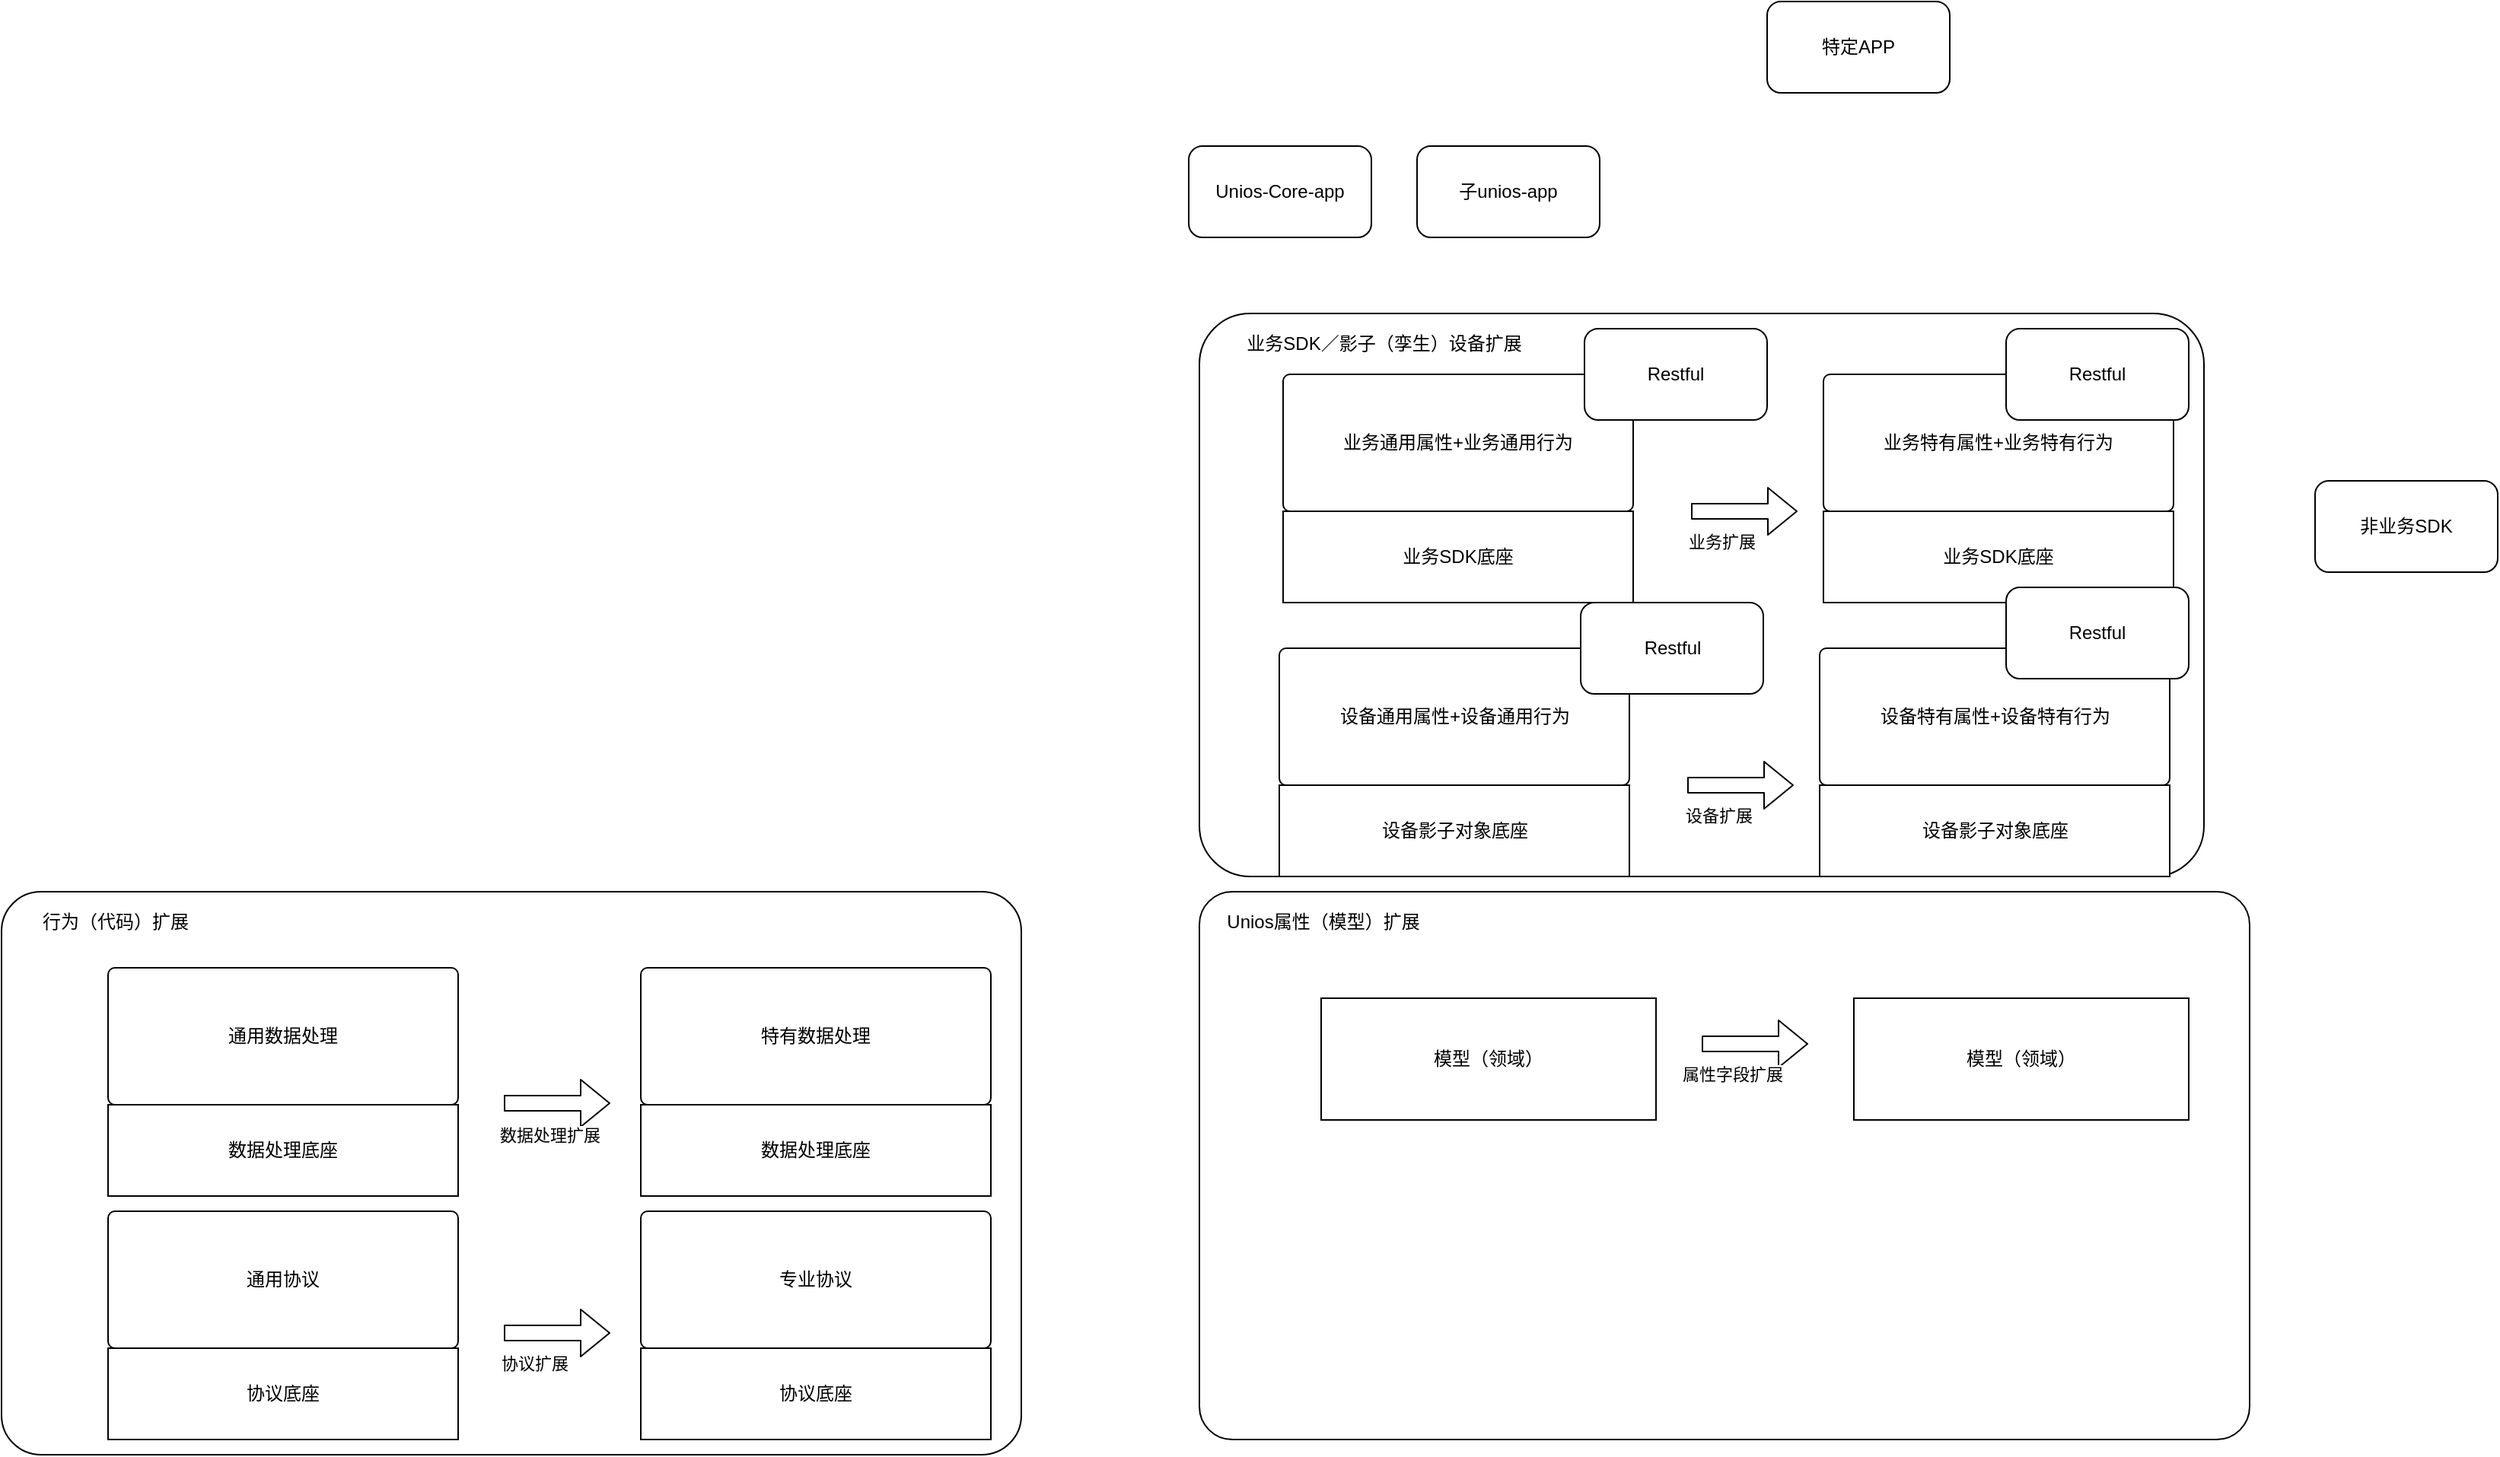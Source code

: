 <mxfile version="13.6.2" type="github">
  <diagram id="PhEEJEA-2G6-cMnCDy3O" name="扩展点二级视图">
    <mxGraphModel dx="1123" dy="1849" grid="1" gridSize="10" guides="1" tooltips="1" connect="1" arrows="1" fold="1" page="1" pageScale="1" pageWidth="827" pageHeight="1169" math="0" shadow="0">
      <root>
        <mxCell id="0" />
        <mxCell id="1" parent="0" />
        <mxCell id="Z61GNd5gtoBHjjhybAT_-15" value="" style="rounded=1;whiteSpace=wrap;html=1;arcSize=7;" parent="1" vertex="1">
          <mxGeometry x="40" y="-60" width="670" height="370" as="geometry" />
        </mxCell>
        <mxCell id="GQ6SVCmRq15Q8ivaFo8d-1" value="通用协议" style="rounded=1;whiteSpace=wrap;html=1;arcSize=5;" parent="1" vertex="1">
          <mxGeometry x="110" y="150" width="230" height="90" as="geometry" />
        </mxCell>
        <mxCell id="Z61GNd5gtoBHjjhybAT_-2" value="" style="shape=flexArrow;endArrow=classic;html=1;" parent="1" edge="1">
          <mxGeometry width="50" height="50" relative="1" as="geometry">
            <mxPoint x="370" y="230" as="sourcePoint" />
            <mxPoint x="440" y="230" as="targetPoint" />
          </mxGeometry>
        </mxCell>
        <mxCell id="Z61GNd5gtoBHjjhybAT_-13" value="协议扩展" style="edgeLabel;html=1;align=center;verticalAlign=middle;resizable=0;points=[];" parent="Z61GNd5gtoBHjjhybAT_-2" vertex="1" connectable="0">
          <mxGeometry x="0.2" y="4" relative="1" as="geometry">
            <mxPoint x="-22" y="24" as="offset" />
          </mxGeometry>
        </mxCell>
        <mxCell id="Z61GNd5gtoBHjjhybAT_-4" value="协议底座" style="rounded=0;whiteSpace=wrap;html=1;" parent="1" vertex="1">
          <mxGeometry x="110" y="240" width="230" height="60" as="geometry" />
        </mxCell>
        <mxCell id="Z61GNd5gtoBHjjhybAT_-6" value="专业协议" style="rounded=1;whiteSpace=wrap;html=1;arcSize=5;" parent="1" vertex="1">
          <mxGeometry x="460" y="150" width="230" height="90" as="geometry" />
        </mxCell>
        <mxCell id="Z61GNd5gtoBHjjhybAT_-7" value="协议底座" style="rounded=0;whiteSpace=wrap;html=1;" parent="1" vertex="1">
          <mxGeometry x="460" y="240" width="230" height="60" as="geometry" />
        </mxCell>
        <mxCell id="Z61GNd5gtoBHjjhybAT_-8" value="通用数据处理" style="rounded=1;whiteSpace=wrap;html=1;arcSize=5;" parent="1" vertex="1">
          <mxGeometry x="110" y="-10" width="230" height="90" as="geometry" />
        </mxCell>
        <mxCell id="Z61GNd5gtoBHjjhybAT_-9" value="数据处理底座" style="rounded=0;whiteSpace=wrap;html=1;" parent="1" vertex="1">
          <mxGeometry x="110" y="80" width="230" height="60" as="geometry" />
        </mxCell>
        <mxCell id="Z61GNd5gtoBHjjhybAT_-10" value="特有数据处理" style="rounded=1;whiteSpace=wrap;html=1;arcSize=5;" parent="1" vertex="1">
          <mxGeometry x="460" y="-10" width="230" height="90" as="geometry" />
        </mxCell>
        <mxCell id="Z61GNd5gtoBHjjhybAT_-11" value="数据处理底座" style="rounded=0;whiteSpace=wrap;html=1;" parent="1" vertex="1">
          <mxGeometry x="460" y="80" width="230" height="60" as="geometry" />
        </mxCell>
        <mxCell id="Z61GNd5gtoBHjjhybAT_-12" value="" style="shape=flexArrow;endArrow=classic;html=1;" parent="1" edge="1">
          <mxGeometry width="50" height="50" relative="1" as="geometry">
            <mxPoint x="370" y="79" as="sourcePoint" />
            <mxPoint x="440" y="79" as="targetPoint" />
          </mxGeometry>
        </mxCell>
        <mxCell id="Z61GNd5gtoBHjjhybAT_-14" value="数据处理扩展" style="edgeLabel;html=1;align=center;verticalAlign=middle;resizable=0;points=[];" parent="Z61GNd5gtoBHjjhybAT_-12" vertex="1" connectable="0">
          <mxGeometry x="0.086" relative="1" as="geometry">
            <mxPoint x="-8" y="21" as="offset" />
          </mxGeometry>
        </mxCell>
        <mxCell id="Z61GNd5gtoBHjjhybAT_-16" value="行为（代码）扩展" style="text;html=1;strokeColor=none;fillColor=none;align=center;verticalAlign=middle;whiteSpace=wrap;rounded=0;" parent="1" vertex="1">
          <mxGeometry x="50" y="-50" width="130" height="20" as="geometry" />
        </mxCell>
        <mxCell id="Z61GNd5gtoBHjjhybAT_-17" value="" style="rounded=1;whiteSpace=wrap;html=1;arcSize=6;" parent="1" vertex="1">
          <mxGeometry x="827" y="-60" width="690" height="360" as="geometry" />
        </mxCell>
        <mxCell id="Z61GNd5gtoBHjjhybAT_-19" value="模型（领域）" style="rounded=0;whiteSpace=wrap;html=1;" parent="1" vertex="1">
          <mxGeometry x="907" y="10" width="220" height="80" as="geometry" />
        </mxCell>
        <mxCell id="Z61GNd5gtoBHjjhybAT_-20" value="模型（领域）" style="rounded=0;whiteSpace=wrap;html=1;" parent="1" vertex="1">
          <mxGeometry x="1257" y="10" width="220" height="80" as="geometry" />
        </mxCell>
        <mxCell id="Z61GNd5gtoBHjjhybAT_-23" value="" style="shape=flexArrow;endArrow=classic;html=1;" parent="1" edge="1">
          <mxGeometry width="50" height="50" relative="1" as="geometry">
            <mxPoint x="1157" y="40" as="sourcePoint" />
            <mxPoint x="1227" y="40" as="targetPoint" />
          </mxGeometry>
        </mxCell>
        <mxCell id="Z61GNd5gtoBHjjhybAT_-24" value="属性字段扩展" style="edgeLabel;html=1;align=center;verticalAlign=middle;resizable=0;points=[];" parent="Z61GNd5gtoBHjjhybAT_-23" vertex="1" connectable="0">
          <mxGeometry x="0.2" y="4" relative="1" as="geometry">
            <mxPoint x="-22" y="24" as="offset" />
          </mxGeometry>
        </mxCell>
        <mxCell id="Z61GNd5gtoBHjjhybAT_-25" value="Unios属性（模型）扩展" style="text;html=1;strokeColor=none;fillColor=none;align=center;verticalAlign=middle;whiteSpace=wrap;rounded=0;" parent="1" vertex="1">
          <mxGeometry x="837" y="-50" width="143" height="20" as="geometry" />
        </mxCell>
        <mxCell id="Z61GNd5gtoBHjjhybAT_-29" value="" style="rounded=1;whiteSpace=wrap;html=1;arcSize=9;" parent="1" vertex="1">
          <mxGeometry x="827" y="-440" width="660" height="370" as="geometry" />
        </mxCell>
        <mxCell id="Z61GNd5gtoBHjjhybAT_-31" value="业务SDK／影子（孪生）设备扩展" style="text;html=1;strokeColor=none;fillColor=none;align=center;verticalAlign=middle;whiteSpace=wrap;rounded=0;" parent="1" vertex="1">
          <mxGeometry x="847" y="-430" width="203" height="20" as="geometry" />
        </mxCell>
        <mxCell id="6fiUUjPSepoLGfJAcD25-1" value="业务通用属性+业务通用行为" style="rounded=1;whiteSpace=wrap;html=1;arcSize=5;" vertex="1" parent="1">
          <mxGeometry x="882" y="-400" width="230" height="90" as="geometry" />
        </mxCell>
        <mxCell id="6fiUUjPSepoLGfJAcD25-2" value="业务SDK底座" style="rounded=0;whiteSpace=wrap;html=1;" vertex="1" parent="1">
          <mxGeometry x="882" y="-310" width="230" height="60" as="geometry" />
        </mxCell>
        <mxCell id="6fiUUjPSepoLGfJAcD25-3" value="业务特有属性+业务特有行为" style="rounded=1;whiteSpace=wrap;html=1;arcSize=5;" vertex="1" parent="1">
          <mxGeometry x="1237" y="-400" width="230" height="90" as="geometry" />
        </mxCell>
        <mxCell id="6fiUUjPSepoLGfJAcD25-4" value="业务SDK底座" style="rounded=0;whiteSpace=wrap;html=1;" vertex="1" parent="1">
          <mxGeometry x="1237" y="-310" width="230" height="60" as="geometry" />
        </mxCell>
        <mxCell id="6fiUUjPSepoLGfJAcD25-5" value="非业务SDK" style="rounded=1;whiteSpace=wrap;html=1;" vertex="1" parent="1">
          <mxGeometry x="1560" y="-330" width="120" height="60" as="geometry" />
        </mxCell>
        <mxCell id="6fiUUjPSepoLGfJAcD25-6" value="Unios-Core-app" style="rounded=1;whiteSpace=wrap;html=1;" vertex="1" parent="1">
          <mxGeometry x="820" y="-550" width="120" height="60" as="geometry" />
        </mxCell>
        <mxCell id="6fiUUjPSepoLGfJAcD25-7" value="子unios-app" style="rounded=1;whiteSpace=wrap;html=1;" vertex="1" parent="1">
          <mxGeometry x="970" y="-550" width="120" height="60" as="geometry" />
        </mxCell>
        <mxCell id="6fiUUjPSepoLGfJAcD25-9" value="特定APP" style="rounded=1;whiteSpace=wrap;html=1;" vertex="1" parent="1">
          <mxGeometry x="1200" y="-645" width="120" height="60" as="geometry" />
        </mxCell>
        <mxCell id="6fiUUjPSepoLGfJAcD25-10" value="Restful" style="rounded=1;whiteSpace=wrap;html=1;" vertex="1" parent="1">
          <mxGeometry x="1080" y="-430" width="120" height="60" as="geometry" />
        </mxCell>
        <mxCell id="6fiUUjPSepoLGfJAcD25-11" value="" style="shape=flexArrow;endArrow=classic;html=1;" edge="1" parent="1">
          <mxGeometry width="50" height="50" relative="1" as="geometry">
            <mxPoint x="1150" y="-310" as="sourcePoint" />
            <mxPoint x="1220" y="-310" as="targetPoint" />
          </mxGeometry>
        </mxCell>
        <mxCell id="6fiUUjPSepoLGfJAcD25-12" value="业务扩展" style="edgeLabel;html=1;align=center;verticalAlign=middle;resizable=0;points=[];" vertex="1" connectable="0" parent="6fiUUjPSepoLGfJAcD25-11">
          <mxGeometry x="0.2" y="4" relative="1" as="geometry">
            <mxPoint x="-22" y="24" as="offset" />
          </mxGeometry>
        </mxCell>
        <mxCell id="6fiUUjPSepoLGfJAcD25-14" value="设备通用属性+设备通用行为" style="rounded=1;whiteSpace=wrap;html=1;arcSize=5;" vertex="1" parent="1">
          <mxGeometry x="879.5" y="-220" width="230" height="90" as="geometry" />
        </mxCell>
        <mxCell id="6fiUUjPSepoLGfJAcD25-15" value="设备影子对象底座" style="rounded=0;whiteSpace=wrap;html=1;" vertex="1" parent="1">
          <mxGeometry x="879.5" y="-130" width="230" height="60" as="geometry" />
        </mxCell>
        <mxCell id="6fiUUjPSepoLGfJAcD25-16" value="设备特有属性+设备特有行为" style="rounded=1;whiteSpace=wrap;html=1;arcSize=5;" vertex="1" parent="1">
          <mxGeometry x="1234.5" y="-220" width="230" height="90" as="geometry" />
        </mxCell>
        <mxCell id="6fiUUjPSepoLGfJAcD25-17" value="设备影子对象底座" style="rounded=0;whiteSpace=wrap;html=1;" vertex="1" parent="1">
          <mxGeometry x="1234.5" y="-130" width="230" height="60" as="geometry" />
        </mxCell>
        <mxCell id="6fiUUjPSepoLGfJAcD25-18" value="Restful" style="rounded=1;whiteSpace=wrap;html=1;" vertex="1" parent="1">
          <mxGeometry x="1077.5" y="-250" width="120" height="60" as="geometry" />
        </mxCell>
        <mxCell id="6fiUUjPSepoLGfJAcD25-19" value="" style="shape=flexArrow;endArrow=classic;html=1;" edge="1" parent="1">
          <mxGeometry width="50" height="50" relative="1" as="geometry">
            <mxPoint x="1147.5" y="-130" as="sourcePoint" />
            <mxPoint x="1217.5" y="-130" as="targetPoint" />
          </mxGeometry>
        </mxCell>
        <mxCell id="6fiUUjPSepoLGfJAcD25-20" value="设备扩展" style="edgeLabel;html=1;align=center;verticalAlign=middle;resizable=0;points=[];" vertex="1" connectable="0" parent="6fiUUjPSepoLGfJAcD25-19">
          <mxGeometry x="0.2" y="4" relative="1" as="geometry">
            <mxPoint x="-22" y="24" as="offset" />
          </mxGeometry>
        </mxCell>
        <mxCell id="6fiUUjPSepoLGfJAcD25-8" value="Restful" style="rounded=1;whiteSpace=wrap;html=1;" vertex="1" parent="1">
          <mxGeometry x="1357" y="-260" width="120" height="60" as="geometry" />
        </mxCell>
        <mxCell id="6fiUUjPSepoLGfJAcD25-21" value="Restful" style="rounded=1;whiteSpace=wrap;html=1;" vertex="1" parent="1">
          <mxGeometry x="1357" y="-430" width="120" height="60" as="geometry" />
        </mxCell>
      </root>
    </mxGraphModel>
  </diagram>
</mxfile>
